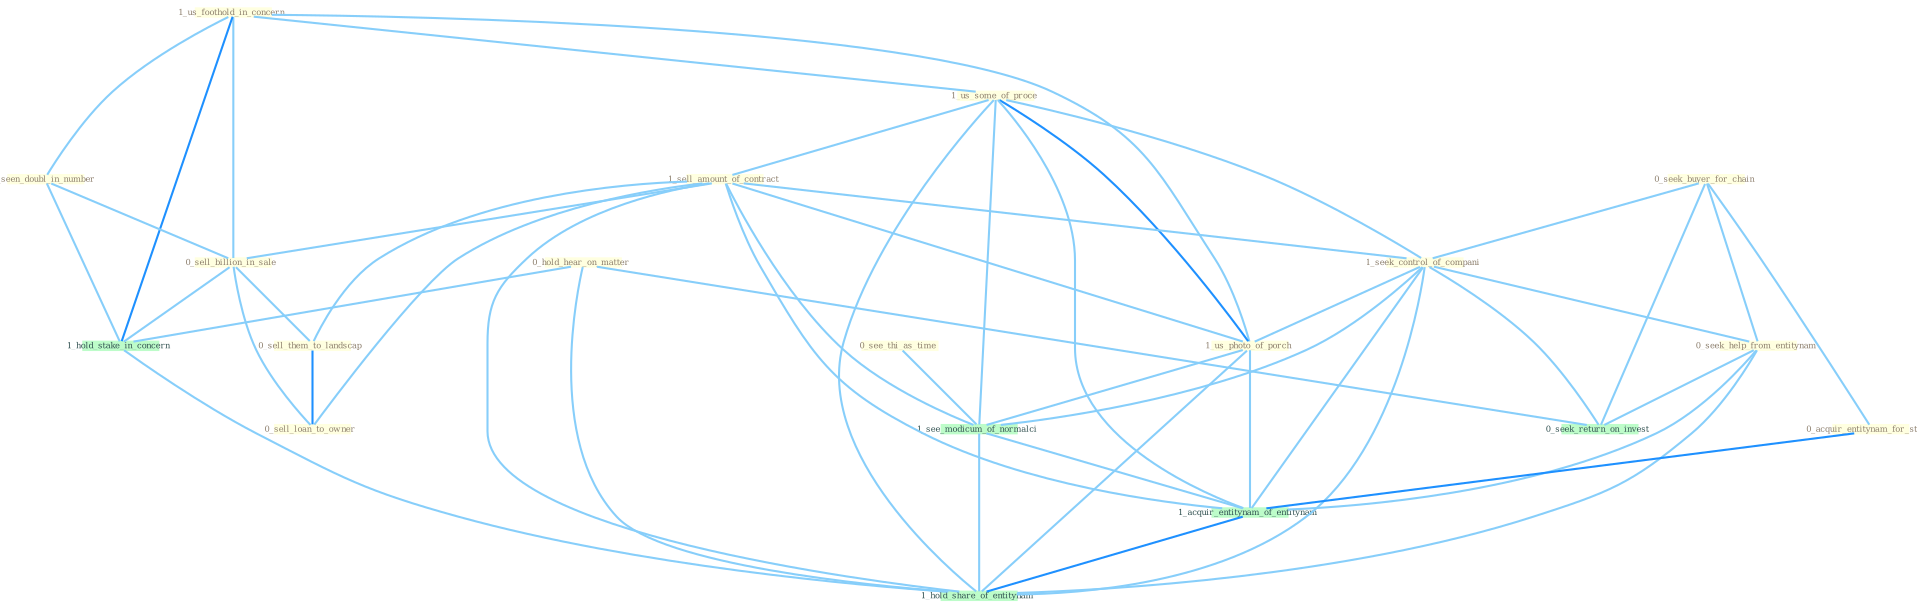 Graph G{ 
    node
    [shape=polygon,style=filled,width=.5,height=.06,color="#BDFCC9",fixedsize=true,fontsize=4,
    fontcolor="#2f4f4f"];
    {node
    [color="#ffffe0", fontcolor="#8b7d6b"] "1_us_foothold_in_concern " "1_us_some_of_proce " "1_sell_amount_of_contract " "1_seen_doubl_in_number " "0_sell_billion_in_sale " "0_seek_buyer_for_chain " "1_seek_control_of_compani " "1_us_photo_of_porch " "0_seek_help_from_entitynam " "0_sell_them_to_landscap " "0_hold_hear_on_matter " "0_see_thi_as_time " "0_acquir_entitynam_for_stock " "0_sell_loan_to_owner "}
{node [color="#fff0f5", fontcolor="#b22222"]}
edge [color="#B0E2FF"];

	"1_us_foothold_in_concern " -- "1_us_some_of_proce " [w="1", color="#87cefa" ];
	"1_us_foothold_in_concern " -- "1_seen_doubl_in_number " [w="1", color="#87cefa" ];
	"1_us_foothold_in_concern " -- "0_sell_billion_in_sale " [w="1", color="#87cefa" ];
	"1_us_foothold_in_concern " -- "1_us_photo_of_porch " [w="1", color="#87cefa" ];
	"1_us_foothold_in_concern " -- "1_hold_stake_in_concern " [w="2", color="#1e90ff" , len=0.8];
	"1_us_some_of_proce " -- "1_sell_amount_of_contract " [w="1", color="#87cefa" ];
	"1_us_some_of_proce " -- "1_seek_control_of_compani " [w="1", color="#87cefa" ];
	"1_us_some_of_proce " -- "1_us_photo_of_porch " [w="2", color="#1e90ff" , len=0.8];
	"1_us_some_of_proce " -- "1_see_modicum_of_normalci " [w="1", color="#87cefa" ];
	"1_us_some_of_proce " -- "1_acquir_entitynam_of_entitynam " [w="1", color="#87cefa" ];
	"1_us_some_of_proce " -- "1_hold_share_of_entitynam " [w="1", color="#87cefa" ];
	"1_sell_amount_of_contract " -- "0_sell_billion_in_sale " [w="1", color="#87cefa" ];
	"1_sell_amount_of_contract " -- "1_seek_control_of_compani " [w="1", color="#87cefa" ];
	"1_sell_amount_of_contract " -- "1_us_photo_of_porch " [w="1", color="#87cefa" ];
	"1_sell_amount_of_contract " -- "0_sell_them_to_landscap " [w="1", color="#87cefa" ];
	"1_sell_amount_of_contract " -- "0_sell_loan_to_owner " [w="1", color="#87cefa" ];
	"1_sell_amount_of_contract " -- "1_see_modicum_of_normalci " [w="1", color="#87cefa" ];
	"1_sell_amount_of_contract " -- "1_acquir_entitynam_of_entitynam " [w="1", color="#87cefa" ];
	"1_sell_amount_of_contract " -- "1_hold_share_of_entitynam " [w="1", color="#87cefa" ];
	"1_seen_doubl_in_number " -- "0_sell_billion_in_sale " [w="1", color="#87cefa" ];
	"1_seen_doubl_in_number " -- "1_hold_stake_in_concern " [w="1", color="#87cefa" ];
	"0_sell_billion_in_sale " -- "0_sell_them_to_landscap " [w="1", color="#87cefa" ];
	"0_sell_billion_in_sale " -- "0_sell_loan_to_owner " [w="1", color="#87cefa" ];
	"0_sell_billion_in_sale " -- "1_hold_stake_in_concern " [w="1", color="#87cefa" ];
	"0_seek_buyer_for_chain " -- "1_seek_control_of_compani " [w="1", color="#87cefa" ];
	"0_seek_buyer_for_chain " -- "0_seek_help_from_entitynam " [w="1", color="#87cefa" ];
	"0_seek_buyer_for_chain " -- "0_acquir_entitynam_for_stock " [w="1", color="#87cefa" ];
	"0_seek_buyer_for_chain " -- "0_seek_return_on_invest " [w="1", color="#87cefa" ];
	"1_seek_control_of_compani " -- "1_us_photo_of_porch " [w="1", color="#87cefa" ];
	"1_seek_control_of_compani " -- "0_seek_help_from_entitynam " [w="1", color="#87cefa" ];
	"1_seek_control_of_compani " -- "0_seek_return_on_invest " [w="1", color="#87cefa" ];
	"1_seek_control_of_compani " -- "1_see_modicum_of_normalci " [w="1", color="#87cefa" ];
	"1_seek_control_of_compani " -- "1_acquir_entitynam_of_entitynam " [w="1", color="#87cefa" ];
	"1_seek_control_of_compani " -- "1_hold_share_of_entitynam " [w="1", color="#87cefa" ];
	"1_us_photo_of_porch " -- "1_see_modicum_of_normalci " [w="1", color="#87cefa" ];
	"1_us_photo_of_porch " -- "1_acquir_entitynam_of_entitynam " [w="1", color="#87cefa" ];
	"1_us_photo_of_porch " -- "1_hold_share_of_entitynam " [w="1", color="#87cefa" ];
	"0_seek_help_from_entitynam " -- "0_seek_return_on_invest " [w="1", color="#87cefa" ];
	"0_seek_help_from_entitynam " -- "1_acquir_entitynam_of_entitynam " [w="1", color="#87cefa" ];
	"0_seek_help_from_entitynam " -- "1_hold_share_of_entitynam " [w="1", color="#87cefa" ];
	"0_sell_them_to_landscap " -- "0_sell_loan_to_owner " [w="2", color="#1e90ff" , len=0.8];
	"0_hold_hear_on_matter " -- "1_hold_stake_in_concern " [w="1", color="#87cefa" ];
	"0_hold_hear_on_matter " -- "0_seek_return_on_invest " [w="1", color="#87cefa" ];
	"0_hold_hear_on_matter " -- "1_hold_share_of_entitynam " [w="1", color="#87cefa" ];
	"0_see_thi_as_time " -- "1_see_modicum_of_normalci " [w="1", color="#87cefa" ];
	"0_acquir_entitynam_for_stock " -- "1_acquir_entitynam_of_entitynam " [w="2", color="#1e90ff" , len=0.8];
	"1_hold_stake_in_concern " -- "1_hold_share_of_entitynam " [w="1", color="#87cefa" ];
	"1_see_modicum_of_normalci " -- "1_acquir_entitynam_of_entitynam " [w="1", color="#87cefa" ];
	"1_see_modicum_of_normalci " -- "1_hold_share_of_entitynam " [w="1", color="#87cefa" ];
	"1_acquir_entitynam_of_entitynam " -- "1_hold_share_of_entitynam " [w="2", color="#1e90ff" , len=0.8];
}